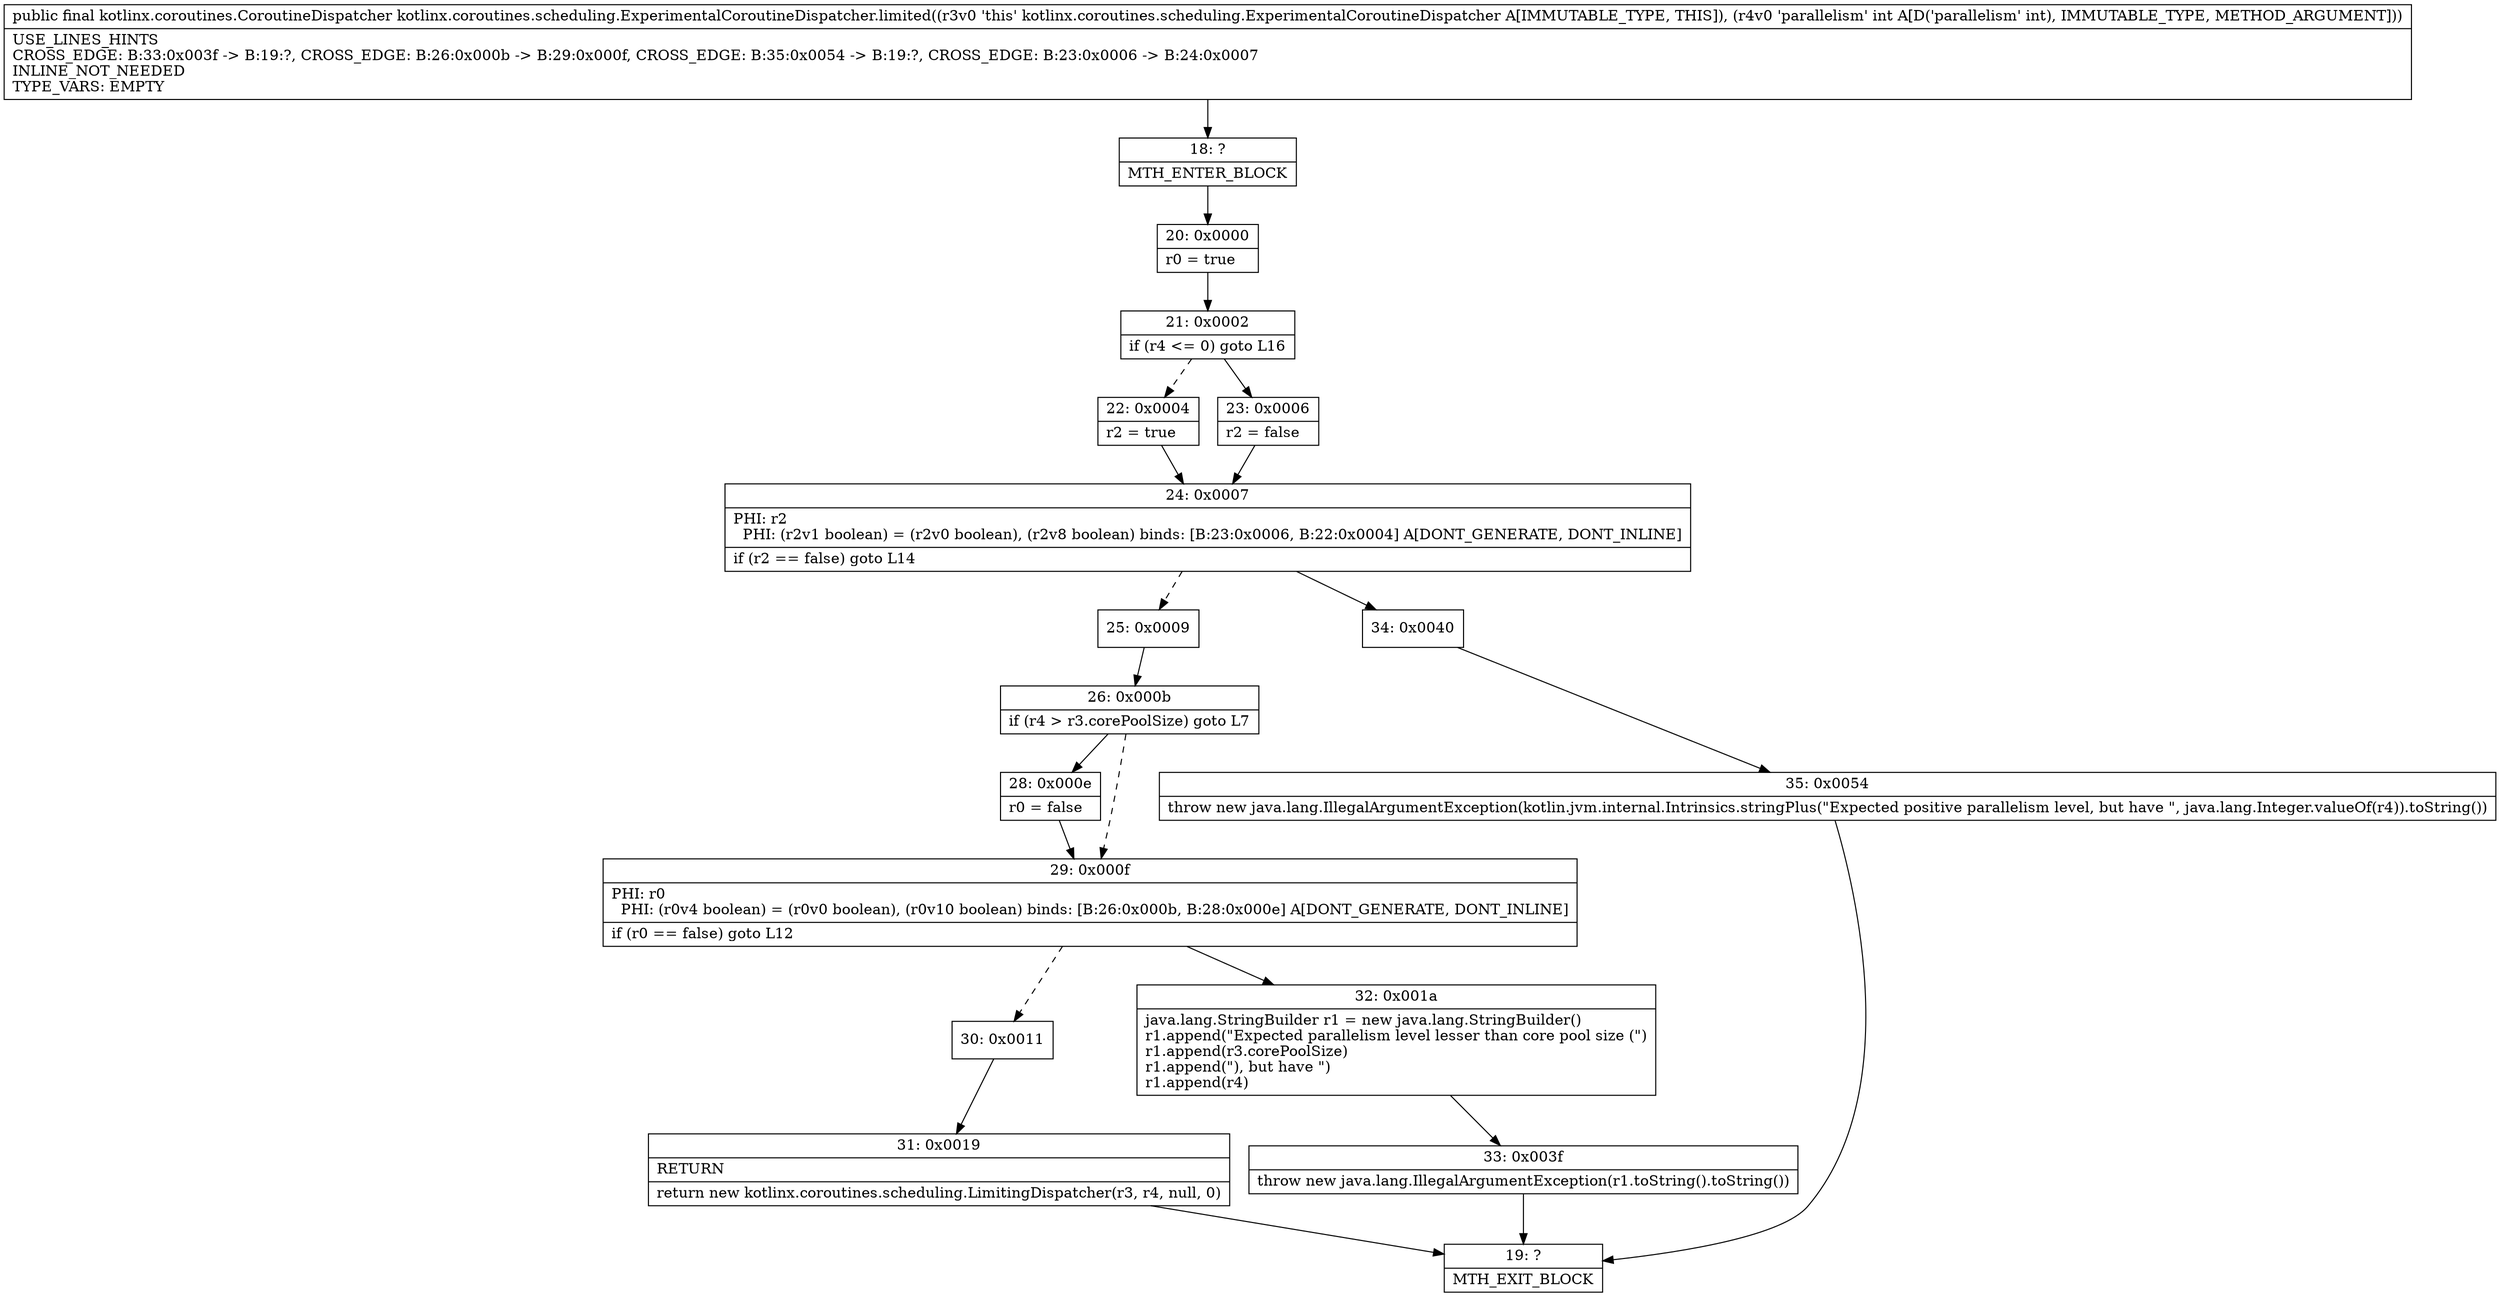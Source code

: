 digraph "CFG forkotlinx.coroutines.scheduling.ExperimentalCoroutineDispatcher.limited(I)Lkotlinx\/coroutines\/CoroutineDispatcher;" {
Node_18 [shape=record,label="{18\:\ ?|MTH_ENTER_BLOCK\l}"];
Node_20 [shape=record,label="{20\:\ 0x0000|r0 = true\l}"];
Node_21 [shape=record,label="{21\:\ 0x0002|if (r4 \<= 0) goto L16\l}"];
Node_22 [shape=record,label="{22\:\ 0x0004|r2 = true\l}"];
Node_24 [shape=record,label="{24\:\ 0x0007|PHI: r2 \l  PHI: (r2v1 boolean) = (r2v0 boolean), (r2v8 boolean) binds: [B:23:0x0006, B:22:0x0004] A[DONT_GENERATE, DONT_INLINE]\l|if (r2 == false) goto L14\l}"];
Node_25 [shape=record,label="{25\:\ 0x0009}"];
Node_26 [shape=record,label="{26\:\ 0x000b|if (r4 \> r3.corePoolSize) goto L7\l}"];
Node_28 [shape=record,label="{28\:\ 0x000e|r0 = false\l}"];
Node_29 [shape=record,label="{29\:\ 0x000f|PHI: r0 \l  PHI: (r0v4 boolean) = (r0v0 boolean), (r0v10 boolean) binds: [B:26:0x000b, B:28:0x000e] A[DONT_GENERATE, DONT_INLINE]\l|if (r0 == false) goto L12\l}"];
Node_30 [shape=record,label="{30\:\ 0x0011}"];
Node_31 [shape=record,label="{31\:\ 0x0019|RETURN\l|return new kotlinx.coroutines.scheduling.LimitingDispatcher(r3, r4, null, 0)\l}"];
Node_19 [shape=record,label="{19\:\ ?|MTH_EXIT_BLOCK\l}"];
Node_32 [shape=record,label="{32\:\ 0x001a|java.lang.StringBuilder r1 = new java.lang.StringBuilder()\lr1.append(\"Expected parallelism level lesser than core pool size (\")\lr1.append(r3.corePoolSize)\lr1.append(\"), but have \")\lr1.append(r4)\l}"];
Node_33 [shape=record,label="{33\:\ 0x003f|throw new java.lang.IllegalArgumentException(r1.toString().toString())\l}"];
Node_34 [shape=record,label="{34\:\ 0x0040}"];
Node_35 [shape=record,label="{35\:\ 0x0054|throw new java.lang.IllegalArgumentException(kotlin.jvm.internal.Intrinsics.stringPlus(\"Expected positive parallelism level, but have \", java.lang.Integer.valueOf(r4)).toString())\l}"];
Node_23 [shape=record,label="{23\:\ 0x0006|r2 = false\l}"];
MethodNode[shape=record,label="{public final kotlinx.coroutines.CoroutineDispatcher kotlinx.coroutines.scheduling.ExperimentalCoroutineDispatcher.limited((r3v0 'this' kotlinx.coroutines.scheduling.ExperimentalCoroutineDispatcher A[IMMUTABLE_TYPE, THIS]), (r4v0 'parallelism' int A[D('parallelism' int), IMMUTABLE_TYPE, METHOD_ARGUMENT]))  | USE_LINES_HINTS\lCROSS_EDGE: B:33:0x003f \-\> B:19:?, CROSS_EDGE: B:26:0x000b \-\> B:29:0x000f, CROSS_EDGE: B:35:0x0054 \-\> B:19:?, CROSS_EDGE: B:23:0x0006 \-\> B:24:0x0007\lINLINE_NOT_NEEDED\lTYPE_VARS: EMPTY\l}"];
MethodNode -> Node_18;Node_18 -> Node_20;
Node_20 -> Node_21;
Node_21 -> Node_22[style=dashed];
Node_21 -> Node_23;
Node_22 -> Node_24;
Node_24 -> Node_25[style=dashed];
Node_24 -> Node_34;
Node_25 -> Node_26;
Node_26 -> Node_28;
Node_26 -> Node_29[style=dashed];
Node_28 -> Node_29;
Node_29 -> Node_30[style=dashed];
Node_29 -> Node_32;
Node_30 -> Node_31;
Node_31 -> Node_19;
Node_32 -> Node_33;
Node_33 -> Node_19;
Node_34 -> Node_35;
Node_35 -> Node_19;
Node_23 -> Node_24;
}

